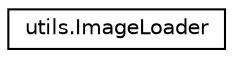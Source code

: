 digraph "Grafico della gerarchia delle classi"
{
  edge [fontname="Helvetica",fontsize="10",labelfontname="Helvetica",labelfontsize="10"];
  node [fontname="Helvetica",fontsize="10",shape=record];
  rankdir="LR";
  Node1 [label="utils.ImageLoader",height=0.2,width=0.4,color="black", fillcolor="white", style="filled",URL="$classutils_1_1_image_loader.html",tooltip="Classe contenente metodi statici per il caricamento e il resize di immagini. "];
}

